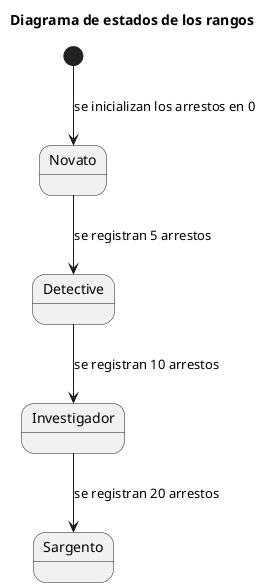 @startuml

title "Diagrama de estados de los rangos"

state Novato
state Detective
state Investigador
state Sargento

[*] --> Novato: se inicializan los arrestos en 0
Novato --> Detective: se registran 5 arrestos
Detective --> Investigador: se registran 10 arrestos
Investigador --> Sargento: se registran 20 arrestos

@enduml
